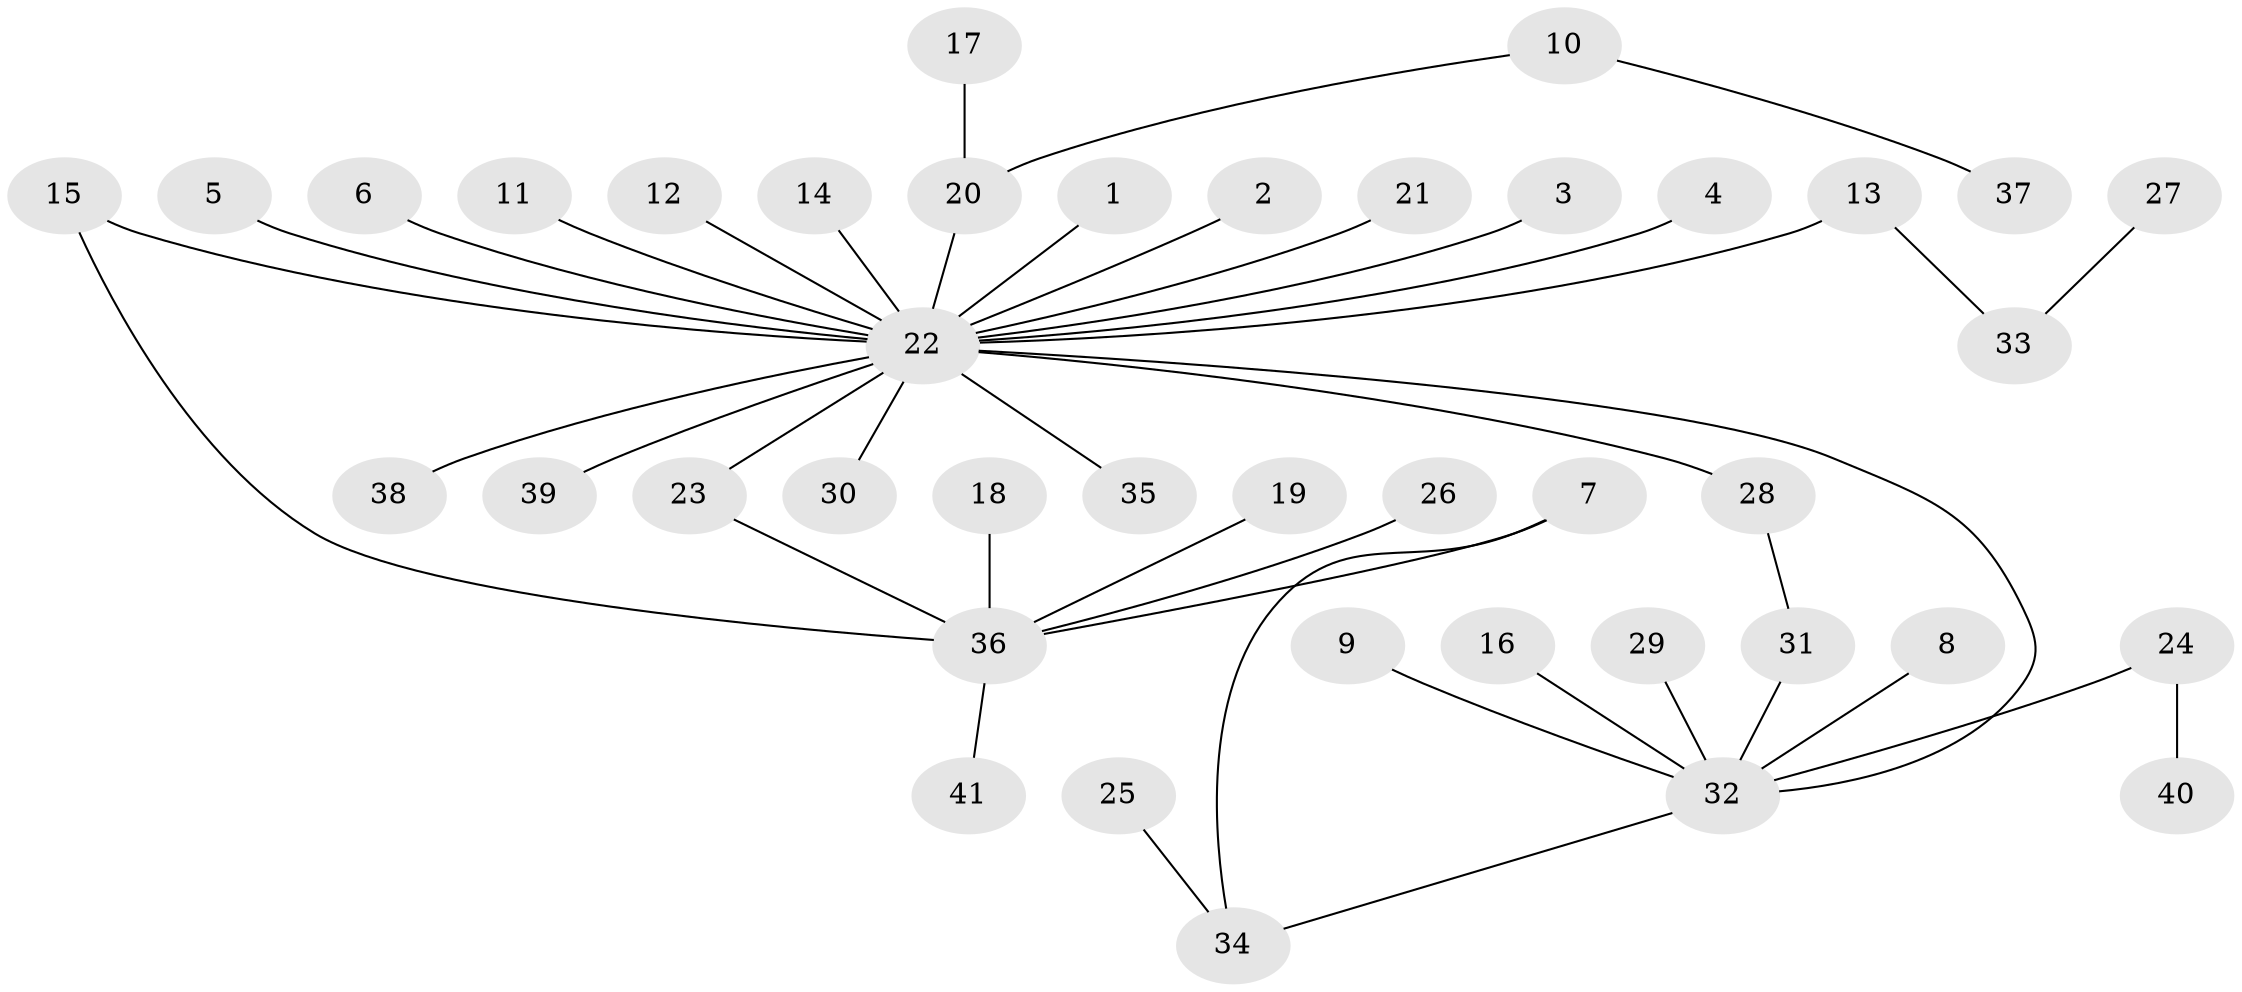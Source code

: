 // original degree distribution, {22: 0.012658227848101266, 5: 0.02531645569620253, 2: 0.24050632911392406, 3: 0.0759493670886076, 1: 0.5949367088607594, 10: 0.012658227848101266, 4: 0.02531645569620253, 9: 0.012658227848101266}
// Generated by graph-tools (version 1.1) at 2025/36/03/04/25 23:36:46]
// undirected, 41 vertices, 43 edges
graph export_dot {
  node [color=gray90,style=filled];
  1;
  2;
  3;
  4;
  5;
  6;
  7;
  8;
  9;
  10;
  11;
  12;
  13;
  14;
  15;
  16;
  17;
  18;
  19;
  20;
  21;
  22;
  23;
  24;
  25;
  26;
  27;
  28;
  29;
  30;
  31;
  32;
  33;
  34;
  35;
  36;
  37;
  38;
  39;
  40;
  41;
  1 -- 22 [weight=1.0];
  2 -- 22 [weight=1.0];
  3 -- 22 [weight=1.0];
  4 -- 22 [weight=1.0];
  5 -- 22 [weight=1.0];
  6 -- 22 [weight=1.0];
  7 -- 34 [weight=1.0];
  7 -- 36 [weight=1.0];
  8 -- 32 [weight=1.0];
  9 -- 32 [weight=1.0];
  10 -- 20 [weight=1.0];
  10 -- 37 [weight=1.0];
  11 -- 22 [weight=1.0];
  12 -- 22 [weight=1.0];
  13 -- 22 [weight=1.0];
  13 -- 33 [weight=1.0];
  14 -- 22 [weight=1.0];
  15 -- 22 [weight=1.0];
  15 -- 36 [weight=1.0];
  16 -- 32 [weight=1.0];
  17 -- 20 [weight=1.0];
  18 -- 36 [weight=1.0];
  19 -- 36 [weight=1.0];
  20 -- 22 [weight=1.0];
  21 -- 22 [weight=1.0];
  22 -- 23 [weight=1.0];
  22 -- 28 [weight=1.0];
  22 -- 30 [weight=1.0];
  22 -- 32 [weight=1.0];
  22 -- 35 [weight=1.0];
  22 -- 38 [weight=1.0];
  22 -- 39 [weight=1.0];
  23 -- 36 [weight=1.0];
  24 -- 32 [weight=1.0];
  24 -- 40 [weight=1.0];
  25 -- 34 [weight=1.0];
  26 -- 36 [weight=1.0];
  27 -- 33 [weight=1.0];
  28 -- 31 [weight=1.0];
  29 -- 32 [weight=1.0];
  31 -- 32 [weight=1.0];
  32 -- 34 [weight=1.0];
  36 -- 41 [weight=1.0];
}
